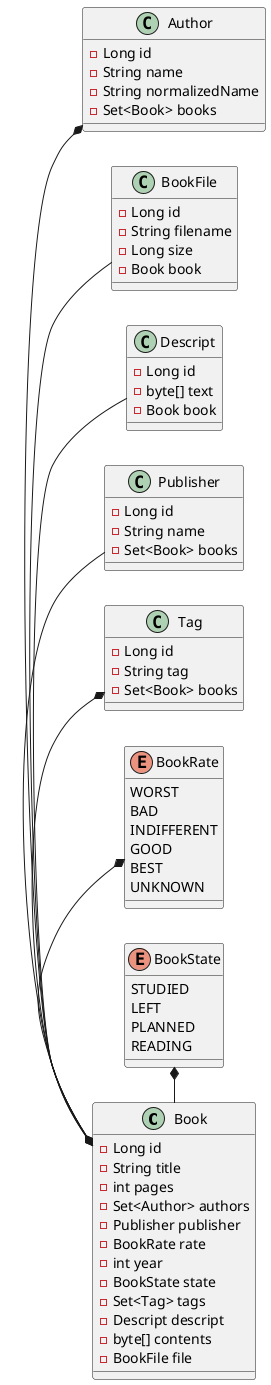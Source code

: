 @startuml
left to right direction

class Book {
    - Long id
    - String title
    - int pages
    - Set<Author> authors
    - Publisher publisher
    - BookRate rate
    - int year
    - BookState state
    - Set<Tag> tags
    - Descript descript
    - byte[] contents
    - BookFile file
}
class Author {
    - Long id
    - String name
    - String normalizedName
    - Set<Book> books
}
class BookFile {
    - Long id
    - String filename
    - Long size
    - Book book
}
class Descript {
    - Long id
    - byte[] text
    - Book book
}
class Publisher {
    - Long id
    - String name
    - Set<Book> books
}
class Tag {
    - Long id
    - String tag
    - Set<Book> books
}
enum BookRate {
    WORST
    BAD
    INDIFFERENT
    GOOD
    BEST
    UNKNOWN
}
enum BookState {
    STUDIED
    LEFT
    PLANNED
    READING
}

Author *- Book
BookFile - Book
Descript - Book
Publisher -* Book
Tag *-* Book
BookRate *- Book
BookState *- Book
@enduml